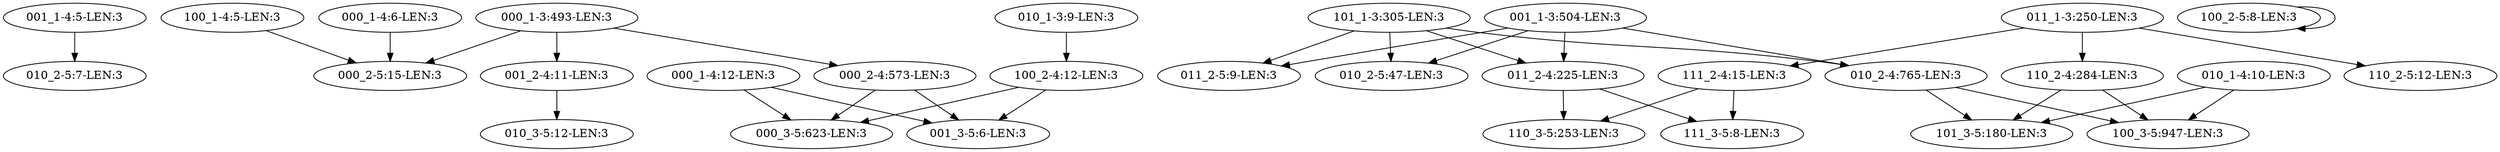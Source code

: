 digraph G {
    "001_1-4:5-LEN:3" -> "010_2-5:7-LEN:3";
    "100_1-4:5-LEN:3" -> "000_2-5:15-LEN:3";
    "011_2-4:225-LEN:3" -> "110_3-5:253-LEN:3";
    "011_2-4:225-LEN:3" -> "111_3-5:8-LEN:3";
    "001_2-4:11-LEN:3" -> "010_3-5:12-LEN:3";
    "100_2-4:12-LEN:3" -> "000_3-5:623-LEN:3";
    "100_2-4:12-LEN:3" -> "001_3-5:6-LEN:3";
    "011_1-3:250-LEN:3" -> "110_2-4:284-LEN:3";
    "011_1-3:250-LEN:3" -> "110_2-5:12-LEN:3";
    "011_1-3:250-LEN:3" -> "111_2-4:15-LEN:3";
    "010_1-4:10-LEN:3" -> "101_3-5:180-LEN:3";
    "010_1-4:10-LEN:3" -> "100_3-5:947-LEN:3";
    "001_1-3:504-LEN:3" -> "011_2-5:9-LEN:3";
    "001_1-3:504-LEN:3" -> "011_2-4:225-LEN:3";
    "001_1-3:504-LEN:3" -> "010_2-5:47-LEN:3";
    "001_1-3:504-LEN:3" -> "010_2-4:765-LEN:3";
    "000_1-4:6-LEN:3" -> "000_2-5:15-LEN:3";
    "000_2-4:573-LEN:3" -> "000_3-5:623-LEN:3";
    "000_2-4:573-LEN:3" -> "001_3-5:6-LEN:3";
    "101_1-3:305-LEN:3" -> "011_2-5:9-LEN:3";
    "101_1-3:305-LEN:3" -> "011_2-4:225-LEN:3";
    "101_1-3:305-LEN:3" -> "010_2-5:47-LEN:3";
    "101_1-3:305-LEN:3" -> "010_2-4:765-LEN:3";
    "100_2-5:8-LEN:3" -> "100_2-5:8-LEN:3";
    "110_2-4:284-LEN:3" -> "101_3-5:180-LEN:3";
    "110_2-4:284-LEN:3" -> "100_3-5:947-LEN:3";
    "000_1-3:493-LEN:3" -> "001_2-4:11-LEN:3";
    "000_1-3:493-LEN:3" -> "000_2-4:573-LEN:3";
    "000_1-3:493-LEN:3" -> "000_2-5:15-LEN:3";
    "000_1-4:12-LEN:3" -> "000_3-5:623-LEN:3";
    "000_1-4:12-LEN:3" -> "001_3-5:6-LEN:3";
    "010_2-4:765-LEN:3" -> "101_3-5:180-LEN:3";
    "010_2-4:765-LEN:3" -> "100_3-5:947-LEN:3";
    "010_1-3:9-LEN:3" -> "100_2-4:12-LEN:3";
    "111_2-4:15-LEN:3" -> "110_3-5:253-LEN:3";
    "111_2-4:15-LEN:3" -> "111_3-5:8-LEN:3";
}
